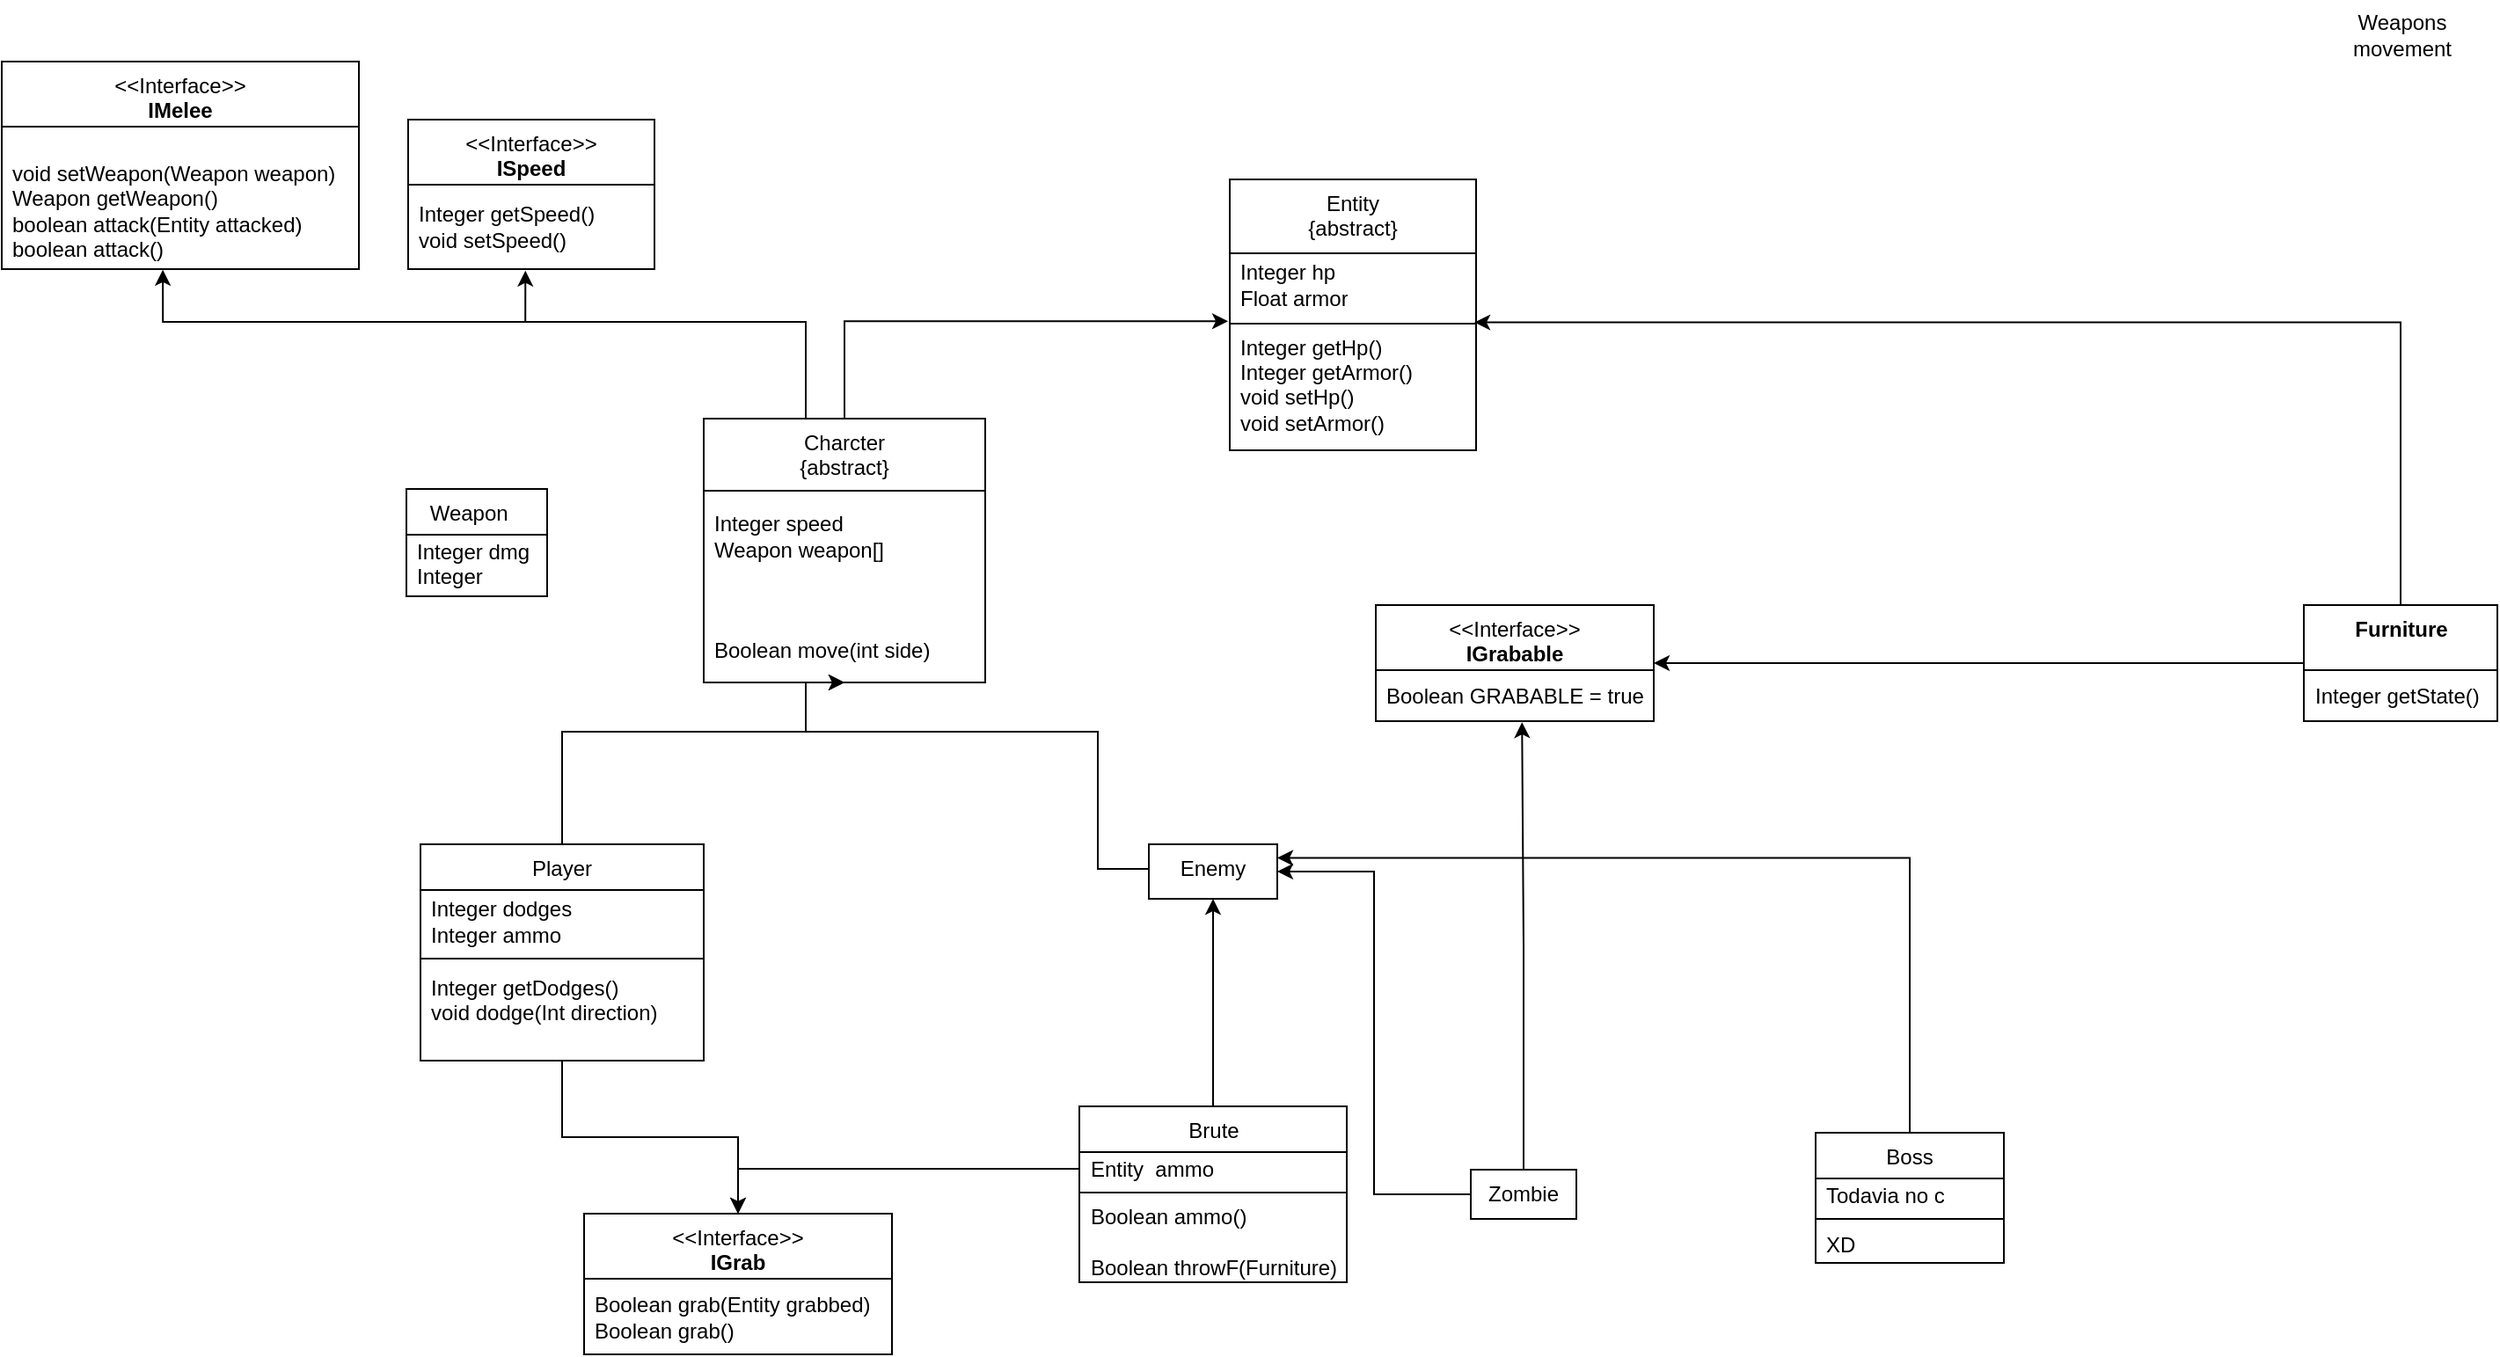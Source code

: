 <mxfile version="21.3.8" type="device">
  <diagram id="mhpHRLL9-qTavL3sc-iI" name="Page-1">
    <mxGraphModel dx="840" dy="453" grid="1" gridSize="10" guides="1" tooltips="1" connect="1" arrows="1" fold="1" page="1" pageScale="1" pageWidth="850" pageHeight="1100" math="0" shadow="0">
      <root>
        <mxCell id="0" />
        <mxCell id="1" parent="0" />
        <mxCell id="EvGToSBcc2GjlKonkudn-1" value="&lt;div&gt;Entity&lt;/div&gt;&lt;div&gt;{abstract}&lt;/div&gt;" style="swimlane;fontStyle=0;align=center;verticalAlign=top;childLayout=stackLayout;horizontal=1;startSize=42;horizontalStack=0;resizeParent=1;resizeParentMax=0;resizeLast=0;collapsible=0;marginBottom=0;html=1;whiteSpace=wrap;" parent="1" vertex="1">
          <mxGeometry x="1028" y="254" width="140" height="154" as="geometry" />
        </mxCell>
        <mxCell id="EvGToSBcc2GjlKonkudn-2" value="Integer hp&lt;div&gt;Float armor&lt;/div&gt;" style="text;html=1;strokeColor=none;fillColor=none;align=left;verticalAlign=middle;spacingLeft=4;spacingRight=4;overflow=hidden;rotatable=0;points=[[0,0.5],[1,0.5]];portConstraint=eastwest;whiteSpace=wrap;" parent="EvGToSBcc2GjlKonkudn-1" vertex="1">
          <mxGeometry y="42" width="140" height="36" as="geometry" />
        </mxCell>
        <mxCell id="EvGToSBcc2GjlKonkudn-3" value="" style="line;strokeWidth=1;fillColor=none;align=left;verticalAlign=middle;spacingTop=-1;spacingLeft=3;spacingRight=3;rotatable=0;labelPosition=right;points=[];portConstraint=eastwest;" parent="EvGToSBcc2GjlKonkudn-1" vertex="1">
          <mxGeometry y="78" width="140" height="8" as="geometry" />
        </mxCell>
        <mxCell id="EvGToSBcc2GjlKonkudn-4" value="&lt;div&gt;Integer getHp()&lt;/div&gt;&lt;div&gt;Integer getArmor()&lt;div&gt;void setHp()&lt;div&gt;void setArmor()&lt;/div&gt;&lt;/div&gt;&lt;/div&gt;&lt;div&gt;&lt;br&gt;&lt;/div&gt;" style="text;html=1;strokeColor=none;fillColor=none;align=left;verticalAlign=middle;spacingLeft=4;spacingRight=4;overflow=hidden;rotatable=0;points=[[0,0.5],[1,0.5]];portConstraint=eastwest;whiteSpace=wrap;" parent="EvGToSBcc2GjlKonkudn-1" vertex="1">
          <mxGeometry y="86" width="140" height="68" as="geometry" />
        </mxCell>
        <mxCell id="EvGToSBcc2GjlKonkudn-5" style="edgeStyle=orthogonalEdgeStyle;rounded=0;orthogonalLoop=1;jettySize=auto;html=1;entryX=0.476;entryY=1.018;entryDx=0;entryDy=0;entryPerimeter=0;" parent="1" source="EvGToSBcc2GjlKonkudn-8" target="EvGToSBcc2GjlKonkudn-15" edge="1">
          <mxGeometry relative="1" as="geometry">
            <mxPoint x="550" y="546" as="targetPoint" />
            <Array as="points">
              <mxPoint x="787" y="335" />
              <mxPoint x="627" y="335" />
            </Array>
          </mxGeometry>
        </mxCell>
        <mxCell id="EvGToSBcc2GjlKonkudn-6" style="edgeStyle=orthogonalEdgeStyle;rounded=0;orthogonalLoop=1;jettySize=auto;html=1;entryX=0.451;entryY=1.005;entryDx=0;entryDy=0;entryPerimeter=0;" parent="1" source="EvGToSBcc2GjlKonkudn-8" target="EvGToSBcc2GjlKonkudn-17" edge="1">
          <mxGeometry relative="1" as="geometry">
            <Array as="points">
              <mxPoint x="787" y="335" />
              <mxPoint x="422" y="335" />
            </Array>
          </mxGeometry>
        </mxCell>
        <mxCell id="EvGToSBcc2GjlKonkudn-7" style="edgeStyle=orthogonalEdgeStyle;rounded=0;orthogonalLoop=1;jettySize=auto;html=1;entryX=-0.007;entryY=0.328;entryDx=0;entryDy=0;entryPerimeter=0;" parent="1" source="EvGToSBcc2GjlKonkudn-8" target="EvGToSBcc2GjlKonkudn-3" edge="1">
          <mxGeometry relative="1" as="geometry" />
        </mxCell>
        <mxCell id="EvGToSBcc2GjlKonkudn-8" value="&lt;div&gt;Charcter&lt;/div&gt;&lt;div&gt;{abstract}&lt;/div&gt;" style="swimlane;fontStyle=0;align=center;verticalAlign=top;childLayout=stackLayout;horizontal=1;startSize=41;horizontalStack=0;resizeParent=1;resizeParentMax=0;resizeLast=0;collapsible=0;marginBottom=0;html=1;whiteSpace=wrap;" parent="1" vertex="1">
          <mxGeometry x="729" y="390" width="160" height="150" as="geometry" />
        </mxCell>
        <mxCell id="EvGToSBcc2GjlKonkudn-9" value="&lt;div&gt;Integer speed&lt;/div&gt;&lt;div&gt;&lt;div&gt;Weapon weapon[]&lt;/div&gt;&lt;/div&gt;&lt;div&gt;&lt;br&gt;&lt;/div&gt;&lt;div&gt;&lt;br&gt;&lt;/div&gt;&lt;div&gt;&lt;br&gt;&lt;/div&gt;&lt;div&gt;Boolean move(int side)&lt;br&gt;&lt;/div&gt;" style="text;html=1;strokeColor=none;fillColor=none;align=left;verticalAlign=middle;spacingLeft=4;spacingRight=4;overflow=hidden;rotatable=0;points=[[0,0.5],[1,0.5]];portConstraint=eastwest;whiteSpace=wrap;" parent="EvGToSBcc2GjlKonkudn-8" vertex="1">
          <mxGeometry y="41" width="160" height="109" as="geometry" />
        </mxCell>
        <mxCell id="EvGToSBcc2GjlKonkudn-10" style="edgeStyle=orthogonalEdgeStyle;rounded=0;orthogonalLoop=1;jettySize=auto;html=1;entryX=0.993;entryY=0.414;entryDx=0;entryDy=0;entryPerimeter=0;exitX=0.5;exitY=0;exitDx=0;exitDy=0;" parent="1" source="EvGToSBcc2GjlKonkudn-46" target="EvGToSBcc2GjlKonkudn-3" edge="1">
          <mxGeometry relative="1" as="geometry">
            <mxPoint x="1695.529" y="514" as="sourcePoint" />
          </mxGeometry>
        </mxCell>
        <mxCell id="EvGToSBcc2GjlKonkudn-11" style="edgeStyle=orthogonalEdgeStyle;rounded=0;orthogonalLoop=1;jettySize=auto;html=1;entryX=1;entryY=0.5;entryDx=0;entryDy=0;exitX=0;exitY=0.5;exitDx=0;exitDy=0;" parent="1" source="EvGToSBcc2GjlKonkudn-46" target="EvGToSBcc2GjlKonkudn-28" edge="1">
          <mxGeometry relative="1" as="geometry">
            <Array as="points" />
            <mxPoint x="1641" y="529" as="sourcePoint" />
          </mxGeometry>
        </mxCell>
        <mxCell id="EvGToSBcc2GjlKonkudn-14" value="&amp;lt;&amp;lt;Interface&amp;gt;&amp;gt;&lt;br&gt;&lt;b&gt;ISpeed&lt;/b&gt;&lt;br&gt;" style="swimlane;fontStyle=0;align=center;verticalAlign=top;childLayout=stackLayout;horizontal=1;startSize=37;horizontalStack=0;resizeParent=1;resizeParentMax=0;resizeLast=0;collapsible=0;marginBottom=0;html=1;whiteSpace=wrap;" parent="1" vertex="1">
          <mxGeometry x="561" y="220" width="140" height="85" as="geometry" />
        </mxCell>
        <mxCell id="EvGToSBcc2GjlKonkudn-15" value="&lt;div&gt;Integer getSpeed()&lt;/div&gt;&lt;div&gt;&lt;div&gt;void setSpeed()&lt;/div&gt;&lt;/div&gt;" style="text;html=1;strokeColor=none;fillColor=none;align=left;verticalAlign=middle;spacingLeft=4;spacingRight=4;overflow=hidden;rotatable=0;points=[[0,0.5],[1,0.5]];portConstraint=eastwest;whiteSpace=wrap;" parent="EvGToSBcc2GjlKonkudn-14" vertex="1">
          <mxGeometry y="37" width="140" height="48" as="geometry" />
        </mxCell>
        <mxCell id="EvGToSBcc2GjlKonkudn-16" value="&amp;lt;&amp;lt;Interface&amp;gt;&amp;gt;&lt;br&gt;&lt;b&gt;IMelee&lt;/b&gt;" style="swimlane;fontStyle=0;align=center;verticalAlign=top;childLayout=stackLayout;horizontal=1;startSize=37;horizontalStack=0;resizeParent=1;resizeParentMax=0;resizeLast=0;collapsible=0;marginBottom=0;html=1;whiteSpace=wrap;" parent="1" vertex="1">
          <mxGeometry x="330" y="187" width="203" height="118" as="geometry" />
        </mxCell>
        <mxCell id="EvGToSBcc2GjlKonkudn-17" value="&lt;br&gt;&lt;div&gt;&lt;/div&gt;&lt;div&gt;void setWeapon(Weapon weapon)&lt;/div&gt;&lt;div&gt;&lt;div&gt;&lt;div&gt;Weapon getWeapon()&lt;/div&gt;&lt;/div&gt;&lt;/div&gt;&lt;div&gt;boolean attack(Entity attacked)&lt;/div&gt;&lt;div&gt;boolean attack()&lt;/div&gt;" style="text;html=1;strokeColor=none;fillColor=none;align=left;verticalAlign=middle;spacingLeft=4;spacingRight=4;overflow=hidden;rotatable=0;points=[[0,0.5],[1,0.5]];portConstraint=eastwest;whiteSpace=wrap;" parent="EvGToSBcc2GjlKonkudn-16" vertex="1">
          <mxGeometry y="37" width="203" height="81" as="geometry" />
        </mxCell>
        <mxCell id="EvGToSBcc2GjlKonkudn-18" style="edgeStyle=orthogonalEdgeStyle;rounded=0;orthogonalLoop=1;jettySize=auto;html=1;entryX=0.5;entryY=1;entryDx=0;entryDy=0;" parent="1" source="EvGToSBcc2GjlKonkudn-20" target="EvGToSBcc2GjlKonkudn-8" edge="1">
          <mxGeometry relative="1" as="geometry">
            <Array as="points">
              <mxPoint x="649" y="568" />
              <mxPoint x="787" y="568" />
            </Array>
          </mxGeometry>
        </mxCell>
        <mxCell id="EvGToSBcc2GjlKonkudn-19" style="edgeStyle=orthogonalEdgeStyle;rounded=0;orthogonalLoop=1;jettySize=auto;html=1;" parent="1" source="EvGToSBcc2GjlKonkudn-20" target="EvGToSBcc2GjlKonkudn-26" edge="1">
          <mxGeometry relative="1" as="geometry" />
        </mxCell>
        <mxCell id="EvGToSBcc2GjlKonkudn-20" value="Player" style="swimlane;fontStyle=0;align=center;verticalAlign=top;childLayout=stackLayout;horizontal=1;startSize=26;horizontalStack=0;resizeParent=1;resizeParentMax=0;resizeLast=0;collapsible=0;marginBottom=0;html=1;whiteSpace=wrap;" parent="1" vertex="1">
          <mxGeometry x="568" y="632" width="161" height="123" as="geometry" />
        </mxCell>
        <mxCell id="EvGToSBcc2GjlKonkudn-21" value="&lt;div&gt;Integer dodges&lt;/div&gt;&lt;div&gt;Integer ammo&lt;/div&gt;" style="text;html=1;strokeColor=none;fillColor=none;align=left;verticalAlign=middle;spacingLeft=4;spacingRight=4;overflow=hidden;rotatable=0;points=[[0,0.5],[1,0.5]];portConstraint=eastwest;whiteSpace=wrap;" parent="EvGToSBcc2GjlKonkudn-20" vertex="1">
          <mxGeometry y="26" width="161" height="35" as="geometry" />
        </mxCell>
        <mxCell id="EvGToSBcc2GjlKonkudn-22" value="" style="line;strokeWidth=1;fillColor=none;align=left;verticalAlign=middle;spacingTop=-1;spacingLeft=3;spacingRight=3;rotatable=0;labelPosition=right;points=[];portConstraint=eastwest;" parent="EvGToSBcc2GjlKonkudn-20" vertex="1">
          <mxGeometry y="61" width="161" height="8" as="geometry" />
        </mxCell>
        <mxCell id="EvGToSBcc2GjlKonkudn-23" value="&lt;div&gt;Integer getDodges()&lt;/div&gt;&lt;div&gt;void dodge(Int direction)&lt;/div&gt;&lt;div&gt;&lt;br&gt;&lt;/div&gt;" style="text;html=1;strokeColor=none;fillColor=none;align=left;verticalAlign=middle;spacingLeft=4;spacingRight=4;overflow=hidden;rotatable=0;points=[[0,0.5],[1,0.5]];portConstraint=eastwest;whiteSpace=wrap;" parent="EvGToSBcc2GjlKonkudn-20" vertex="1">
          <mxGeometry y="69" width="161" height="54" as="geometry" />
        </mxCell>
        <mxCell id="EvGToSBcc2GjlKonkudn-24" style="edgeStyle=orthogonalEdgeStyle;rounded=0;orthogonalLoop=1;jettySize=auto;html=1;entryX=0.5;entryY=1;entryDx=0;entryDy=0;exitX=0;exitY=0.5;exitDx=0;exitDy=0;" parent="1" source="EvGToSBcc2GjlKonkudn-25" target="EvGToSBcc2GjlKonkudn-8" edge="1">
          <mxGeometry relative="1" as="geometry">
            <Array as="points">
              <mxPoint x="982" y="646" />
              <mxPoint x="953" y="646" />
              <mxPoint x="953" y="568" />
              <mxPoint x="787" y="568" />
            </Array>
          </mxGeometry>
        </mxCell>
        <mxCell id="EvGToSBcc2GjlKonkudn-25" value="Enemy" style="swimlane;fontStyle=0;align=center;verticalAlign=top;childLayout=stackLayout;horizontal=1;startSize=26;horizontalStack=0;resizeParent=1;resizeParentMax=0;resizeLast=0;collapsible=0;marginBottom=0;html=1;whiteSpace=wrap;swimlaneLine=0;" parent="1" vertex="1">
          <mxGeometry x="982" y="632" width="73" height="31" as="geometry" />
        </mxCell>
        <mxCell id="EvGToSBcc2GjlKonkudn-26" value="&amp;lt;&amp;lt;Interface&amp;gt;&amp;gt;&lt;br&gt;&lt;b&gt;IGrab&lt;/b&gt;" style="swimlane;fontStyle=0;align=center;verticalAlign=top;childLayout=stackLayout;horizontal=1;startSize=37;horizontalStack=0;resizeParent=1;resizeParentMax=0;resizeLast=0;collapsible=0;marginBottom=0;html=1;whiteSpace=wrap;" parent="1" vertex="1">
          <mxGeometry x="661" y="842" width="175" height="80" as="geometry" />
        </mxCell>
        <mxCell id="EvGToSBcc2GjlKonkudn-27" value="&lt;div&gt;Boolean grab(Entity grabbed)&lt;/div&gt;&lt;div&gt;Boolean grab()&lt;br&gt;&lt;/div&gt;" style="text;html=1;strokeColor=none;fillColor=none;align=left;verticalAlign=middle;spacingLeft=4;spacingRight=4;overflow=hidden;rotatable=0;points=[[0,0.5],[1,0.5]];portConstraint=eastwest;whiteSpace=wrap;" parent="EvGToSBcc2GjlKonkudn-26" vertex="1">
          <mxGeometry y="37" width="175" height="43" as="geometry" />
        </mxCell>
        <mxCell id="EvGToSBcc2GjlKonkudn-28" value="&amp;lt;&amp;lt;Interface&amp;gt;&amp;gt;&lt;br&gt;&lt;b&gt;IGrabable&lt;/b&gt;" style="swimlane;fontStyle=0;align=center;verticalAlign=top;childLayout=stackLayout;horizontal=1;startSize=37;horizontalStack=0;resizeParent=1;resizeParentMax=0;resizeLast=0;collapsible=0;marginBottom=0;html=1;whiteSpace=wrap;" parent="1" vertex="1">
          <mxGeometry x="1111" y="496" width="158" height="66" as="geometry" />
        </mxCell>
        <mxCell id="EvGToSBcc2GjlKonkudn-29" value="Boolean GRABABLE = true" style="text;html=1;strokeColor=none;fillColor=none;align=left;verticalAlign=middle;spacingLeft=4;spacingRight=4;overflow=hidden;rotatable=0;points=[[0,0.5],[1,0.5]];portConstraint=eastwest;whiteSpace=wrap;" parent="EvGToSBcc2GjlKonkudn-28" vertex="1">
          <mxGeometry y="37" width="158" height="29" as="geometry" />
        </mxCell>
        <mxCell id="EvGToSBcc2GjlKonkudn-30" style="edgeStyle=orthogonalEdgeStyle;rounded=0;orthogonalLoop=1;jettySize=auto;html=1;entryX=1;entryY=0.5;entryDx=0;entryDy=0;" parent="1" source="EvGToSBcc2GjlKonkudn-32" target="EvGToSBcc2GjlKonkudn-25" edge="1">
          <mxGeometry relative="1" as="geometry" />
        </mxCell>
        <mxCell id="EvGToSBcc2GjlKonkudn-31" style="edgeStyle=orthogonalEdgeStyle;rounded=0;orthogonalLoop=1;jettySize=auto;html=1;entryX=0.526;entryY=1.02;entryDx=0;entryDy=0;entryPerimeter=0;" parent="1" source="EvGToSBcc2GjlKonkudn-32" target="EvGToSBcc2GjlKonkudn-29" edge="1">
          <mxGeometry relative="1" as="geometry" />
        </mxCell>
        <mxCell id="EvGToSBcc2GjlKonkudn-32" value="Zombie" style="swimlane;fontStyle=0;align=center;verticalAlign=top;childLayout=stackLayout;horizontal=1;startSize=26;horizontalStack=0;resizeParent=1;resizeParentMax=0;resizeLast=0;collapsible=0;marginBottom=0;html=1;whiteSpace=wrap;swimlaneLine=0;" parent="1" vertex="1">
          <mxGeometry x="1165" y="817" width="60" height="28" as="geometry" />
        </mxCell>
        <mxCell id="EvGToSBcc2GjlKonkudn-33" style="edgeStyle=orthogonalEdgeStyle;rounded=0;orthogonalLoop=1;jettySize=auto;html=1;entryX=0.5;entryY=1;entryDx=0;entryDy=0;" parent="1" source="EvGToSBcc2GjlKonkudn-34" target="EvGToSBcc2GjlKonkudn-25" edge="1">
          <mxGeometry relative="1" as="geometry" />
        </mxCell>
        <mxCell id="EvGToSBcc2GjlKonkudn-34" value="Brute" style="swimlane;fontStyle=0;align=center;verticalAlign=top;childLayout=stackLayout;horizontal=1;startSize=26;horizontalStack=0;resizeParent=1;resizeParentMax=0;resizeLast=0;collapsible=0;marginBottom=0;html=1;whiteSpace=wrap;" parent="1" vertex="1">
          <mxGeometry x="942.5" y="781" width="152" height="100" as="geometry" />
        </mxCell>
        <mxCell id="EvGToSBcc2GjlKonkudn-35" value="Entity&amp;nbsp; ammo" style="text;html=1;strokeColor=none;fillColor=none;align=left;verticalAlign=middle;spacingLeft=4;spacingRight=4;overflow=hidden;rotatable=0;points=[[0,0.5],[1,0.5]];portConstraint=eastwest;whiteSpace=wrap;" parent="EvGToSBcc2GjlKonkudn-34" vertex="1">
          <mxGeometry y="26" width="152" height="19" as="geometry" />
        </mxCell>
        <mxCell id="EvGToSBcc2GjlKonkudn-36" value="" style="line;strokeWidth=1;fillColor=none;align=left;verticalAlign=middle;spacingTop=-1;spacingLeft=3;spacingRight=3;rotatable=0;labelPosition=right;points=[];portConstraint=eastwest;" parent="EvGToSBcc2GjlKonkudn-34" vertex="1">
          <mxGeometry y="45" width="152" height="8" as="geometry" />
        </mxCell>
        <mxCell id="EvGToSBcc2GjlKonkudn-37" value="&lt;div&gt;Boolean ammo()&lt;/div&gt;&lt;div&gt;&lt;br&gt;&lt;/div&gt;Boolean throwF(Furniture)" style="text;html=1;strokeColor=none;fillColor=none;align=left;verticalAlign=middle;spacingLeft=4;spacingRight=4;overflow=hidden;rotatable=0;points=[[0,0.5],[1,0.5]];portConstraint=eastwest;whiteSpace=wrap;" parent="EvGToSBcc2GjlKonkudn-34" vertex="1">
          <mxGeometry y="53" width="152" height="47" as="geometry" />
        </mxCell>
        <mxCell id="EvGToSBcc2GjlKonkudn-38" style="edgeStyle=orthogonalEdgeStyle;rounded=0;orthogonalLoop=1;jettySize=auto;html=1;" parent="1" source="EvGToSBcc2GjlKonkudn-35" target="EvGToSBcc2GjlKonkudn-26" edge="1">
          <mxGeometry relative="1" as="geometry" />
        </mxCell>
        <mxCell id="EvGToSBcc2GjlKonkudn-39" style="edgeStyle=orthogonalEdgeStyle;rounded=0;orthogonalLoop=1;jettySize=auto;html=1;entryX=1;entryY=0.25;entryDx=0;entryDy=0;exitX=0.5;exitY=0;exitDx=0;exitDy=0;" parent="1" source="EvGToSBcc2GjlKonkudn-40" target="EvGToSBcc2GjlKonkudn-25" edge="1">
          <mxGeometry relative="1" as="geometry">
            <mxPoint x="1176" y="625" as="targetPoint" />
          </mxGeometry>
        </mxCell>
        <mxCell id="EvGToSBcc2GjlKonkudn-40" value="Boss" style="swimlane;fontStyle=0;align=center;verticalAlign=top;childLayout=stackLayout;horizontal=1;startSize=26;horizontalStack=0;resizeParent=1;resizeParentMax=0;resizeLast=0;collapsible=0;marginBottom=0;html=1;whiteSpace=wrap;" parent="1" vertex="1">
          <mxGeometry x="1361" y="796" width="107" height="74" as="geometry" />
        </mxCell>
        <mxCell id="EvGToSBcc2GjlKonkudn-41" value="Todavia no c" style="text;html=1;strokeColor=none;fillColor=none;align=left;verticalAlign=middle;spacingLeft=4;spacingRight=4;overflow=hidden;rotatable=0;points=[[0,0.5],[1,0.5]];portConstraint=eastwest;whiteSpace=wrap;" parent="EvGToSBcc2GjlKonkudn-40" vertex="1">
          <mxGeometry y="26" width="107" height="19" as="geometry" />
        </mxCell>
        <mxCell id="EvGToSBcc2GjlKonkudn-42" value="" style="line;strokeWidth=1;fillColor=none;align=left;verticalAlign=middle;spacingTop=-1;spacingLeft=3;spacingRight=3;rotatable=0;labelPosition=right;points=[];portConstraint=eastwest;" parent="EvGToSBcc2GjlKonkudn-40" vertex="1">
          <mxGeometry y="45" width="107" height="8" as="geometry" />
        </mxCell>
        <mxCell id="EvGToSBcc2GjlKonkudn-43" value="XD" style="text;html=1;strokeColor=none;fillColor=none;align=left;verticalAlign=middle;spacingLeft=4;spacingRight=4;overflow=hidden;rotatable=0;points=[[0,0.5],[1,0.5]];portConstraint=eastwest;whiteSpace=wrap;" parent="EvGToSBcc2GjlKonkudn-40" vertex="1">
          <mxGeometry y="53" width="107" height="21" as="geometry" />
        </mxCell>
        <mxCell id="EvGToSBcc2GjlKonkudn-44" value="&lt;div&gt;Weapons&lt;/div&gt;&lt;div&gt;movement&lt;br&gt;&lt;/div&gt;" style="text;html=1;align=center;verticalAlign=middle;resizable=0;points=[];autosize=1;strokeColor=none;fillColor=none;" parent="1" vertex="1">
          <mxGeometry x="1654" y="152" width="80" height="40" as="geometry" />
        </mxCell>
        <mxCell id="EvGToSBcc2GjlKonkudn-46" value="&lt;b&gt;Furniture&lt;/b&gt;" style="swimlane;fontStyle=0;align=center;verticalAlign=top;childLayout=stackLayout;horizontal=1;startSize=37;horizontalStack=0;resizeParent=1;resizeParentMax=0;resizeLast=0;collapsible=0;marginBottom=0;html=1;whiteSpace=wrap;" parent="1" vertex="1">
          <mxGeometry x="1638.5" y="496" width="110" height="66" as="geometry" />
        </mxCell>
        <mxCell id="EvGToSBcc2GjlKonkudn-47" value="Integer getState()" style="text;html=1;strokeColor=none;fillColor=none;align=left;verticalAlign=middle;spacingLeft=4;spacingRight=4;overflow=hidden;rotatable=0;points=[[0,0.5],[1,0.5]];portConstraint=eastwest;whiteSpace=wrap;" parent="EvGToSBcc2GjlKonkudn-46" vertex="1">
          <mxGeometry y="37" width="110" height="29" as="geometry" />
        </mxCell>
        <mxCell id="x4L1SXl30DkgKYB96cvw-25" value="Weapon&lt;span style=&quot;white-space: pre;&quot;&gt;&#x9;&lt;/span&gt;" style="swimlane;fontStyle=0;align=center;verticalAlign=top;childLayout=stackLayout;horizontal=1;startSize=26;horizontalStack=0;resizeParent=1;resizeParentMax=0;resizeLast=0;collapsible=0;marginBottom=0;html=1;whiteSpace=wrap;" vertex="1" parent="1">
          <mxGeometry x="560" y="430" width="80" height="61" as="geometry" />
        </mxCell>
        <mxCell id="x4L1SXl30DkgKYB96cvw-26" value="&lt;div&gt;Integer dmg&lt;br&gt;&lt;/div&gt;&lt;div&gt;Integer range&lt;br&gt;&lt;/div&gt;" style="text;html=1;strokeColor=none;fillColor=none;align=left;verticalAlign=middle;spacingLeft=4;spacingRight=4;overflow=hidden;rotatable=0;points=[[0,0.5],[1,0.5]];portConstraint=eastwest;whiteSpace=wrap;" vertex="1" parent="x4L1SXl30DkgKYB96cvw-25">
          <mxGeometry y="26" width="80" height="35" as="geometry" />
        </mxCell>
      </root>
    </mxGraphModel>
  </diagram>
</mxfile>
